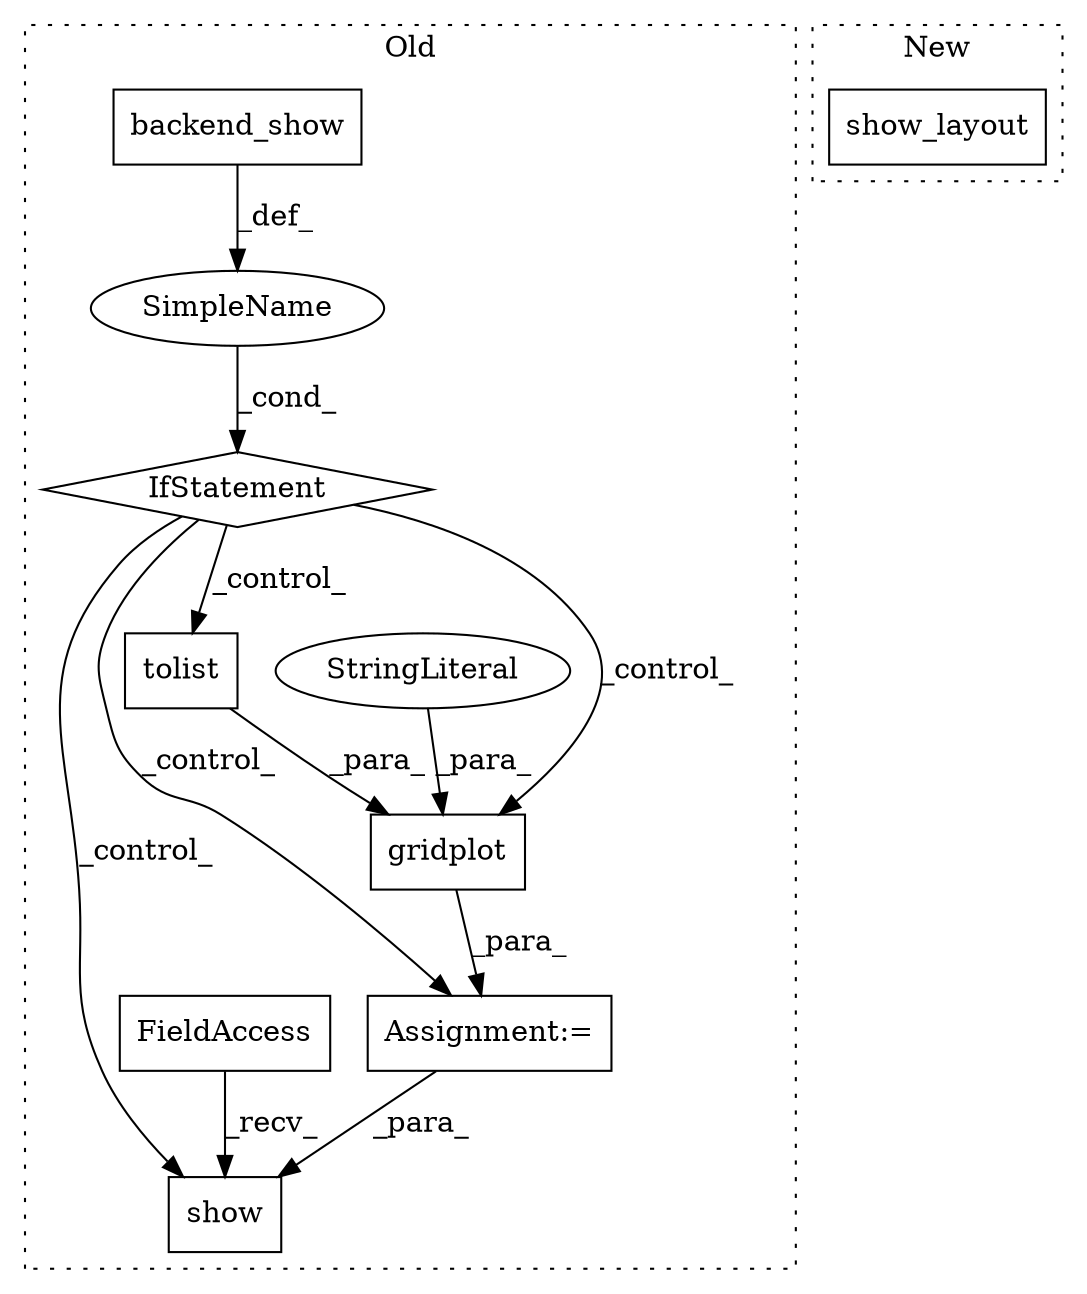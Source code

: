 digraph G {
subgraph cluster0 {
1 [label="IfStatement" a="25" s="2363,2385" l="4,2" shape="diamond"];
3 [label="backend_show" a="32" s="2367,2384" l="13,1" shape="box"];
4 [label="show" a="32" s="2452,2461" l="5,1" shape="box"];
5 [label="SimpleName" a="42" s="" l="" shape="ellipse"];
6 [label="FieldAccess" a="22" s="2437" l="5" shape="box"];
7 [label="gridplot" a="32" s="2400,2428" l="9,1" shape="box"];
8 [label="tolist" a="32" s="2412" l="8" shape="box"];
9 [label="StringLiteral" a="45" s="2421" l="7" shape="ellipse"];
10 [label="Assignment:=" a="7" s="2399" l="1" shape="box"];
label = "Old";
style="dotted";
}
subgraph cluster1 {
2 [label="show_layout" a="32" s="2306,2325" l="12,1" shape="box"];
label = "New";
style="dotted";
}
1 -> 4 [label="_control_"];
1 -> 8 [label="_control_"];
1 -> 7 [label="_control_"];
1 -> 10 [label="_control_"];
3 -> 5 [label="_def_"];
5 -> 1 [label="_cond_"];
6 -> 4 [label="_recv_"];
7 -> 10 [label="_para_"];
8 -> 7 [label="_para_"];
9 -> 7 [label="_para_"];
10 -> 4 [label="_para_"];
}